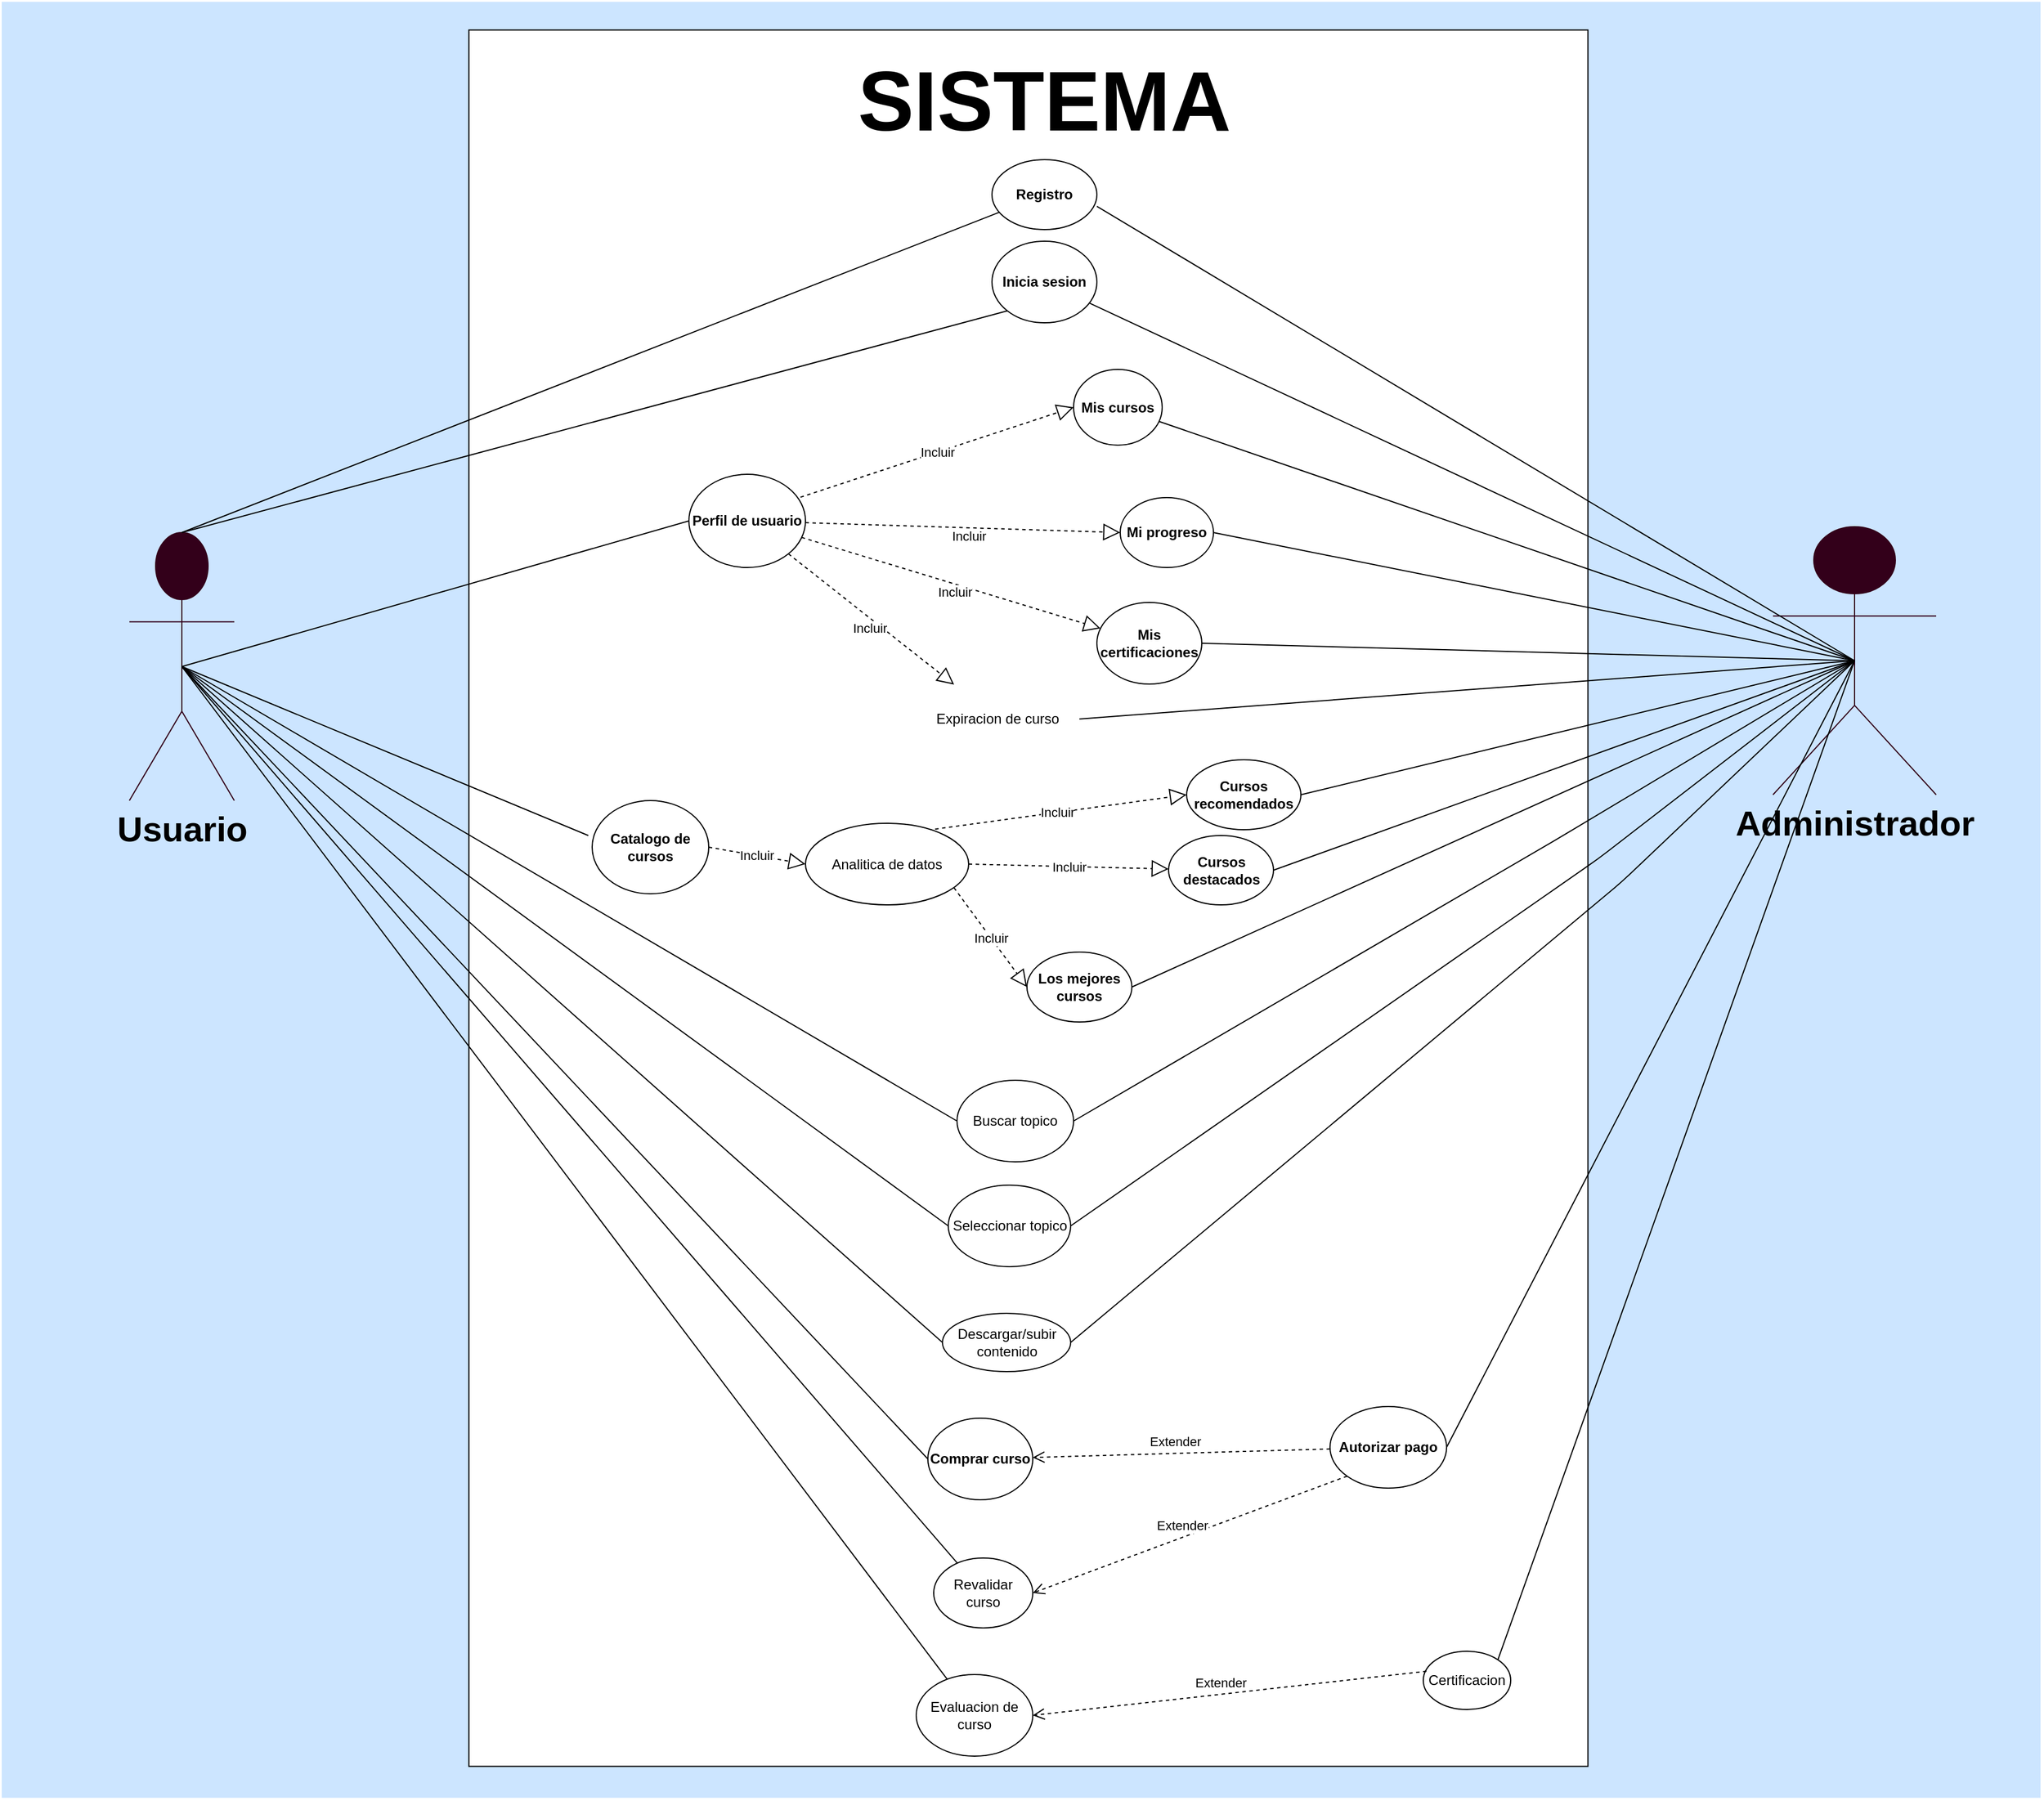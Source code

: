 <mxfile>
    <diagram id="hWGu5HXMCDJEKDJ21eBq" name="Page-1">
        <mxGraphModel dx="2854" dy="2201" grid="1" gridSize="10" guides="1" tooltips="1" connect="1" arrows="1" fold="1" page="1" pageScale="1" pageWidth="827" pageHeight="1169" math="0" shadow="0">
            <root>
                <mxCell id="0"/>
                <mxCell id="1" parent="0"/>
                <mxCell id="112" value="" style="rounded=0;whiteSpace=wrap;html=1;strokeColor=#FFFFFF;fillColor=#CCE5FF;rotation=90;" parent="1" vertex="1">
                    <mxGeometry x="-816.09" y="-199.83" width="1542.19" height="1750" as="geometry"/>
                </mxCell>
                <mxCell id="39" value="" style="rounded=0;whiteSpace=wrap;html=1;rotation=90;" parent="1" vertex="1">
                    <mxGeometry x="-783.75" y="193.75" width="1490" height="960" as="geometry"/>
                </mxCell>
                <mxCell id="40" value="&lt;b&gt;&lt;font style=&quot;font-size: 30px&quot;&gt;Usuario&lt;/font&gt;&lt;/b&gt;" style="shape=umlActor;verticalLabelPosition=bottom;verticalAlign=top;html=1;outlineConnect=0;strokeColor=#33001A;fillColor=#33001A;fontSize=30;" parent="1" vertex="1">
                    <mxGeometry x="-810" y="360" width="90" height="230" as="geometry"/>
                </mxCell>
                <mxCell id="41" value="&lt;b&gt;Registro&lt;/b&gt;" style="ellipse;whiteSpace=wrap;html=1;" parent="1" vertex="1">
                    <mxGeometry x="-70" y="40" width="90" height="60" as="geometry"/>
                </mxCell>
                <mxCell id="42" value="&lt;b&gt;Inicia sesion&lt;/b&gt;" style="ellipse;whiteSpace=wrap;html=1;" parent="1" vertex="1">
                    <mxGeometry x="-70" y="110" width="90" height="70" as="geometry"/>
                </mxCell>
                <mxCell id="43" value="&lt;b&gt;Catalogo de cursos&lt;/b&gt;" style="ellipse;whiteSpace=wrap;html=1;" parent="1" vertex="1">
                    <mxGeometry x="-413" y="590" width="100" height="80" as="geometry"/>
                </mxCell>
                <mxCell id="44" value="&lt;b&gt;Perfil de usuario&lt;/b&gt;" style="ellipse;whiteSpace=wrap;html=1;" parent="1" vertex="1">
                    <mxGeometry x="-330" y="310" width="100" height="80" as="geometry"/>
                </mxCell>
                <mxCell id="45" value="&lt;b&gt;Comprar curso&lt;span style=&quot;color: rgba(0 , 0 , 0 , 0) ; font-family: monospace ; font-size: 0px&quot;&gt;%3CmxGraphModel%3E%3Croot%3E%3CmxCell%20id%3D%220%22%2F%3E%3CmxCell%20id%3D%221%22%20parent%3D%220%22%2F%3E%3CmxCell%20id%3D%222%22%20value%3D%22Catalogo%20de%20cursos%22%20style%3D%22ellipse%3BwhiteSpace%3Dwrap%3Bhtml%3D1%3B%22%20vertex%3D%221%22%20parent%3D%221%22%3E%3CmxGeometry%20x%3D%22170%22%20y%3D%22290%22%20width%3D%22120%22%20height%3D%2280%22%20as%3D%22geometry%22%2F%3E%3C%2FmxCell%3E%3C%2Froot%3E%3C%2FmxGraphModel%3E&lt;/span&gt;&lt;/b&gt;" style="ellipse;whiteSpace=wrap;html=1;" parent="1" vertex="1">
                    <mxGeometry x="-125" y="1120" width="90" height="70" as="geometry"/>
                </mxCell>
                <mxCell id="46" value="&lt;b&gt;Los mejores cursos&lt;/b&gt;" style="ellipse;whiteSpace=wrap;html=1;" parent="1" vertex="1">
                    <mxGeometry x="-40" y="720" width="90" height="60" as="geometry"/>
                </mxCell>
                <mxCell id="47" value="&lt;b&gt;Cursos destacados&lt;/b&gt;" style="ellipse;whiteSpace=wrap;html=1;" parent="1" vertex="1">
                    <mxGeometry x="81.5" y="620" width="90" height="59.5" as="geometry"/>
                </mxCell>
                <mxCell id="48" value="&lt;b&gt;Cursos recomendados&lt;/b&gt;" style="ellipse;whiteSpace=wrap;html=1;" parent="1" vertex="1">
                    <mxGeometry x="97" y="555" width="98" height="60" as="geometry"/>
                </mxCell>
                <mxCell id="49" value="&lt;b&gt;Autorizar pago&lt;/b&gt;" style="ellipse;whiteSpace=wrap;html=1;" parent="1" vertex="1">
                    <mxGeometry x="220" y="1110" width="100" height="70" as="geometry"/>
                </mxCell>
                <mxCell id="50" value="" style="endArrow=none;html=1;exitX=0.5;exitY=0;exitDx=0;exitDy=0;exitPerimeter=0;" parent="1" source="40" target="41" edge="1">
                    <mxGeometry width="50" height="50" relative="1" as="geometry">
                        <mxPoint x="440" y="370" as="sourcePoint"/>
                        <mxPoint x="490" y="320" as="targetPoint"/>
                    </mxGeometry>
                </mxCell>
                <mxCell id="51" value="" style="endArrow=none;html=1;exitX=0.5;exitY=0;exitDx=0;exitDy=0;exitPerimeter=0;entryX=0;entryY=1;entryDx=0;entryDy=0;" parent="1" source="40" target="42" edge="1">
                    <mxGeometry width="50" height="50" relative="1" as="geometry">
                        <mxPoint x="95" y="280" as="sourcePoint"/>
                        <mxPoint x="166.727" y="98.744" as="targetPoint"/>
                    </mxGeometry>
                </mxCell>
                <mxCell id="52" value="" style="endArrow=none;html=1;entryX=0;entryY=0.5;entryDx=0;entryDy=0;exitX=0.5;exitY=0.5;exitDx=0;exitDy=0;exitPerimeter=0;" parent="1" source="40" target="45" edge="1">
                    <mxGeometry width="50" height="50" relative="1" as="geometry">
                        <mxPoint x="90" y="340" as="sourcePoint"/>
                        <mxPoint x="176.727" y="108.744" as="targetPoint"/>
                        <Array as="points"/>
                    </mxGeometry>
                </mxCell>
                <mxCell id="53" value="" style="endArrow=none;html=1;entryX=-0.033;entryY=0.375;entryDx=0;entryDy=0;entryPerimeter=0;exitX=0.5;exitY=0.5;exitDx=0;exitDy=0;exitPerimeter=0;" parent="1" source="40" target="43" edge="1">
                    <mxGeometry width="50" height="50" relative="1" as="geometry">
                        <mxPoint x="85" y="300" as="sourcePoint"/>
                        <mxPoint x="186.727" y="118.744" as="targetPoint"/>
                        <Array as="points"/>
                    </mxGeometry>
                </mxCell>
                <mxCell id="54" value="" style="endArrow=none;html=1;entryX=0;entryY=0.5;entryDx=0;entryDy=0;exitX=0.5;exitY=0.5;exitDx=0;exitDy=0;exitPerimeter=0;" parent="1" source="40" target="44" edge="1">
                    <mxGeometry width="50" height="50" relative="1" as="geometry">
                        <mxPoint x="-280" y="350" as="sourcePoint"/>
                        <mxPoint x="159.997" y="240.004" as="targetPoint"/>
                        <Array as="points"/>
                    </mxGeometry>
                </mxCell>
                <mxCell id="55" value="Extender" style="html=1;verticalAlign=bottom;endArrow=open;dashed=1;endSize=8;" parent="1" source="49" target="45" edge="1">
                    <mxGeometry x="0.046" y="-2" relative="1" as="geometry">
                        <mxPoint x="360" y="260" as="sourcePoint"/>
                        <mxPoint x="280" y="260" as="targetPoint"/>
                        <Array as="points"/>
                        <mxPoint y="1" as="offset"/>
                    </mxGeometry>
                </mxCell>
                <mxCell id="56" value="Incluir" style="endArrow=block;dashed=1;endFill=0;endSize=12;html=1;exitX=0.752;exitY=0.083;exitDx=0;exitDy=0;entryX=0;entryY=0.5;entryDx=0;entryDy=0;exitPerimeter=0;" parent="1" source="106" target="48" edge="1">
                    <mxGeometry width="160" relative="1" as="geometry">
                        <mxPoint x="270" y="420" as="sourcePoint"/>
                        <mxPoint x="390" y="330" as="targetPoint"/>
                        <Array as="points"/>
                    </mxGeometry>
                </mxCell>
                <mxCell id="57" value="Incluir" style="endArrow=block;dashed=1;endFill=0;endSize=12;html=1;exitX=1;exitY=0.5;exitDx=0;exitDy=0;" parent="1" source="106" target="47" edge="1">
                    <mxGeometry width="160" relative="1" as="geometry">
                        <mxPoint x="349.751" y="360.817" as="sourcePoint"/>
                        <mxPoint x="418.01" y="429.99" as="targetPoint"/>
                    </mxGeometry>
                </mxCell>
                <mxCell id="58" value="Incluir" style="endArrow=block;dashed=1;endFill=0;endSize=12;html=1;entryX=0;entryY=0.5;entryDx=0;entryDy=0;exitX=0.91;exitY=0.79;exitDx=0;exitDy=0;exitPerimeter=0;" parent="1" source="106" target="46" edge="1">
                    <mxGeometry width="160" relative="1" as="geometry">
                        <mxPoint x="340" y="390" as="sourcePoint"/>
                        <mxPoint x="418.01" y="420" as="targetPoint"/>
                    </mxGeometry>
                </mxCell>
                <mxCell id="59" value="&lt;b&gt;Mis certificaciones&lt;/b&gt;" style="ellipse;whiteSpace=wrap;html=1;" parent="1" vertex="1">
                    <mxGeometry x="20" y="420" width="90" height="70" as="geometry"/>
                </mxCell>
                <mxCell id="60" value="&lt;b&gt;Mi progreso&lt;/b&gt;" style="ellipse;whiteSpace=wrap;html=1;" parent="1" vertex="1">
                    <mxGeometry x="40" y="330" width="80" height="60" as="geometry"/>
                </mxCell>
                <mxCell id="61" value="&lt;b&gt;Mis cursos&lt;/b&gt;" style="ellipse;whiteSpace=wrap;html=1;" parent="1" vertex="1">
                    <mxGeometry y="220" width="76" height="65" as="geometry"/>
                </mxCell>
                <mxCell id="62" value="Incluir" style="endArrow=block;dashed=1;endFill=0;endSize=12;html=1;entryX=0;entryY=0.5;entryDx=0;entryDy=0;exitX=0.957;exitY=0.246;exitDx=0;exitDy=0;exitPerimeter=0;" parent="1" source="44" target="61" edge="1">
                    <mxGeometry width="160" relative="1" as="geometry">
                        <mxPoint x="299" y="494" as="sourcePoint"/>
                        <mxPoint x="380" y="520" as="targetPoint"/>
                        <Array as="points"/>
                    </mxGeometry>
                </mxCell>
                <mxCell id="63" value="Incluir" style="endArrow=block;dashed=1;endFill=0;endSize=12;html=1;entryX=0;entryY=0.5;entryDx=0;entryDy=0;" parent="1" source="44" target="60" edge="1">
                    <mxGeometry x="0.039" y="-7" width="160" relative="1" as="geometry">
                        <mxPoint x="250" y="640" as="sourcePoint"/>
                        <mxPoint x="331" y="666" as="targetPoint"/>
                        <mxPoint as="offset"/>
                    </mxGeometry>
                </mxCell>
                <mxCell id="64" value="Incluir" style="endArrow=block;dashed=1;endFill=0;endSize=12;html=1;" parent="1" source="44" target="59" edge="1">
                    <mxGeometry x="0.039" y="-7" width="160" relative="1" as="geometry">
                        <mxPoint x="210" y="650" as="sourcePoint"/>
                        <mxPoint x="314.645" y="731.716" as="targetPoint"/>
                        <mxPoint as="offset"/>
                    </mxGeometry>
                </mxCell>
                <mxCell id="65" value="&lt;font style=&quot;font-size: 72px&quot;&gt;&lt;b&gt;SISTEMA&lt;/b&gt;&lt;/font&gt;" style="text;html=1;strokeColor=none;fillColor=none;align=center;verticalAlign=middle;whiteSpace=wrap;rounded=0;" parent="1" vertex="1">
                    <mxGeometry x="-45" y="-20" width="40" height="20" as="geometry"/>
                </mxCell>
                <mxCell id="66" value="&lt;font style=&quot;font-size: 30px&quot;&gt;&lt;b&gt;Administrador&lt;/b&gt;&lt;/font&gt;" style="shape=umlActor;verticalLabelPosition=bottom;verticalAlign=top;html=1;outlineConnect=0;strokeColor=#33001A;fillColor=#33001A;fontSize=30;" parent="1" vertex="1">
                    <mxGeometry x="600" y="355" width="140" height="230" as="geometry"/>
                </mxCell>
                <mxCell id="67" value="" style="endArrow=none;html=1;exitX=1;exitY=0.667;exitDx=0;exitDy=0;exitPerimeter=0;entryX=0.5;entryY=0.5;entryDx=0;entryDy=0;entryPerimeter=0;" parent="1" source="41" target="66" edge="1">
                    <mxGeometry width="50" height="50" relative="1" as="geometry">
                        <mxPoint x="520" y="250" as="sourcePoint"/>
                        <mxPoint x="570" y="200" as="targetPoint"/>
                    </mxGeometry>
                </mxCell>
                <mxCell id="68" value="" style="endArrow=none;html=1;entryX=0.5;entryY=0.5;entryDx=0;entryDy=0;entryPerimeter=0;" parent="1" source="42" target="66" edge="1">
                    <mxGeometry width="50" height="50" relative="1" as="geometry">
                        <mxPoint x="470" y="284.13" as="sourcePoint"/>
                        <mxPoint x="680" y="415.878" as="targetPoint"/>
                    </mxGeometry>
                </mxCell>
                <mxCell id="69" value="" style="endArrow=none;html=1;exitX=1;exitY=0.5;exitDx=0;exitDy=0;entryX=0.5;entryY=0.5;entryDx=0;entryDy=0;entryPerimeter=0;" parent="1" source="49" target="66" edge="1">
                    <mxGeometry width="50" height="50" relative="1" as="geometry">
                        <mxPoint x="590" y="388.25" as="sourcePoint"/>
                        <mxPoint x="800" y="519.998" as="targetPoint"/>
                    </mxGeometry>
                </mxCell>
                <mxCell id="70" value="" style="endArrow=none;html=1;exitX=1;exitY=0.5;exitDx=0;exitDy=0;entryX=0.5;entryY=0.5;entryDx=0;entryDy=0;entryPerimeter=0;" parent="1" source="48" target="66" edge="1">
                    <mxGeometry width="50" height="50" relative="1" as="geometry">
                        <mxPoint x="570" y="498.25" as="sourcePoint"/>
                        <mxPoint x="780" y="629.998" as="targetPoint"/>
                        <Array as="points"/>
                    </mxGeometry>
                </mxCell>
                <mxCell id="71" value="" style="endArrow=none;html=1;exitX=1;exitY=0.5;exitDx=0;exitDy=0;entryX=0.5;entryY=0.5;entryDx=0;entryDy=0;entryPerimeter=0;" parent="1" source="47" target="66" edge="1">
                    <mxGeometry width="50" height="50" relative="1" as="geometry">
                        <mxPoint x="586" y="495" as="sourcePoint"/>
                        <mxPoint x="725" y="360" as="targetPoint"/>
                        <Array as="points"/>
                    </mxGeometry>
                </mxCell>
                <mxCell id="72" value="" style="endArrow=none;html=1;exitX=1;exitY=0.5;exitDx=0;exitDy=0;entryX=0.5;entryY=0.5;entryDx=0;entryDy=0;entryPerimeter=0;" parent="1" source="46" target="66" edge="1">
                    <mxGeometry width="50" height="50" relative="1" as="geometry">
                        <mxPoint x="590" y="605" as="sourcePoint"/>
                        <mxPoint x="775" y="430" as="targetPoint"/>
                        <Array as="points"/>
                    </mxGeometry>
                </mxCell>
                <mxCell id="73" value="" style="endArrow=none;html=1;entryX=0.5;entryY=0.5;entryDx=0;entryDy=0;entryPerimeter=0;" parent="1" source="61" target="66" edge="1">
                    <mxGeometry width="50" height="50" relative="1" as="geometry">
                        <mxPoint x="580" y="710" as="sourcePoint"/>
                        <mxPoint x="760" y="410" as="targetPoint"/>
                        <Array as="points"/>
                    </mxGeometry>
                </mxCell>
                <mxCell id="74" value="" style="endArrow=none;html=1;exitX=1;exitY=0.5;exitDx=0;exitDy=0;entryX=0.5;entryY=0.5;entryDx=0;entryDy=0;entryPerimeter=0;" parent="1" source="60" target="66" edge="1">
                    <mxGeometry width="50" height="50" relative="1" as="geometry">
                        <mxPoint x="515.7" y="808.03" as="sourcePoint"/>
                        <mxPoint x="775" y="430" as="targetPoint"/>
                        <Array as="points"/>
                    </mxGeometry>
                </mxCell>
                <mxCell id="75" value="" style="endArrow=none;html=1;exitX=1;exitY=0.5;exitDx=0;exitDy=0;entryX=0.5;entryY=0.5;entryDx=0;entryDy=0;entryPerimeter=0;" parent="1" source="59" target="66" edge="1">
                    <mxGeometry width="50" height="50" relative="1" as="geometry">
                        <mxPoint x="396.6" y="820.974" as="sourcePoint"/>
                        <mxPoint x="775" y="430" as="targetPoint"/>
                        <Array as="points"/>
                    </mxGeometry>
                </mxCell>
                <mxCell id="78" value="Expiracion de curso" style="ellipse;whiteSpace=wrap;html=1;strokeColor=#FFFFFF;" parent="1" vertex="1">
                    <mxGeometry x="-135" y="485" width="140" height="70" as="geometry"/>
                </mxCell>
                <mxCell id="79" value="Incluir" style="endArrow=block;dashed=1;endFill=0;endSize=12;html=1;exitX=1;exitY=1;exitDx=0;exitDy=0;" parent="1" source="44" target="78" edge="1">
                    <mxGeometry x="0.039" y="-7" width="160" relative="1" as="geometry">
                        <mxPoint x="-110" y="750" as="sourcePoint"/>
                        <mxPoint x="-61.443" y="916.022" as="targetPoint"/>
                        <mxPoint as="offset"/>
                    </mxGeometry>
                </mxCell>
                <mxCell id="81" value="Revalidar curso" style="ellipse;whiteSpace=wrap;html=1;strokeColor=#000000;" parent="1" vertex="1">
                    <mxGeometry x="-120" y="1240" width="85" height="60" as="geometry"/>
                </mxCell>
                <mxCell id="82" value="Extender" style="html=1;verticalAlign=bottom;endArrow=open;dashed=1;endSize=8;entryX=1;entryY=0.5;entryDx=0;entryDy=0;exitX=0;exitY=1;exitDx=0;exitDy=0;" parent="1" source="49" target="81" edge="1">
                    <mxGeometry x="0.046" y="-2" relative="1" as="geometry">
                        <mxPoint x="205.746" y="624.437" as="sourcePoint"/>
                        <mxPoint x="0.004" y="545.0" as="targetPoint"/>
                        <Array as="points"/>
                        <mxPoint y="1" as="offset"/>
                    </mxGeometry>
                </mxCell>
                <mxCell id="83" value="" style="endArrow=none;html=1;exitX=0.5;exitY=0.5;exitDx=0;exitDy=0;exitPerimeter=0;" parent="1" source="40" target="81" edge="1">
                    <mxGeometry width="50" height="50" relative="1" as="geometry">
                        <mxPoint x="-565" y="495" as="sourcePoint"/>
                        <mxPoint x="-112.7" y="720" as="targetPoint"/>
                        <Array as="points"/>
                    </mxGeometry>
                </mxCell>
                <mxCell id="84" value="Evaluacion de curso" style="ellipse;whiteSpace=wrap;html=1;strokeColor=#000000;" parent="1" vertex="1">
                    <mxGeometry x="-135" y="1340" width="100" height="70" as="geometry"/>
                </mxCell>
                <mxCell id="85" value="Certificacion" style="ellipse;whiteSpace=wrap;html=1;strokeColor=#000000;" parent="1" vertex="1">
                    <mxGeometry x="300" y="1320" width="75" height="50" as="geometry"/>
                </mxCell>
                <mxCell id="86" value="Extender" style="html=1;verticalAlign=bottom;endArrow=open;dashed=1;endSize=8;entryX=1;entryY=0.5;entryDx=0;entryDy=0;exitX=0.037;exitY=0.343;exitDx=0;exitDy=0;exitPerimeter=0;" parent="1" source="85" target="84" edge="1">
                    <mxGeometry x="0.046" y="-2" relative="1" as="geometry">
                        <mxPoint x="146.5" y="730" as="sourcePoint"/>
                        <mxPoint x="-36.5" y="710" as="targetPoint"/>
                        <Array as="points"/>
                        <mxPoint y="1" as="offset"/>
                    </mxGeometry>
                </mxCell>
                <mxCell id="87" value="" style="endArrow=none;html=1;exitX=0.5;exitY=0.5;exitDx=0;exitDy=0;exitPerimeter=0;" parent="1" source="40" target="84" edge="1">
                    <mxGeometry width="50" height="50" relative="1" as="geometry">
                        <mxPoint x="-565" y="495" as="sourcePoint"/>
                        <mxPoint x="-112.7" y="890" as="targetPoint"/>
                        <Array as="points"/>
                    </mxGeometry>
                </mxCell>
                <mxCell id="91" value="Buscar topico" style="ellipse;whiteSpace=wrap;html=1;strokeColor=#000000;" parent="1" vertex="1">
                    <mxGeometry x="-100" y="830" width="100" height="70" as="geometry"/>
                </mxCell>
                <mxCell id="92" value="Seleccionar topico" style="ellipse;whiteSpace=wrap;html=1;strokeColor=#000000;" parent="1" vertex="1">
                    <mxGeometry x="-107.5" y="920" width="105" height="70" as="geometry"/>
                </mxCell>
                <mxCell id="94" value="Descargar/subir contenido" style="ellipse;whiteSpace=wrap;html=1;strokeColor=#000000;" parent="1" vertex="1">
                    <mxGeometry x="-112.5" y="1030" width="110" height="50" as="geometry"/>
                </mxCell>
                <mxCell id="95" style="edgeStyle=orthogonalEdgeStyle;rounded=0;orthogonalLoop=1;jettySize=auto;html=1;exitX=0.5;exitY=1;exitDx=0;exitDy=0;" parent="1" source="91" target="91" edge="1">
                    <mxGeometry relative="1" as="geometry"/>
                </mxCell>
                <mxCell id="97" value="" style="endArrow=none;html=1;entryX=0;entryY=0.5;entryDx=0;entryDy=0;exitX=0.5;exitY=0.5;exitDx=0;exitDy=0;exitPerimeter=0;" parent="1" source="40" target="94" edge="1">
                    <mxGeometry width="50" height="50" relative="1" as="geometry">
                        <mxPoint x="-565" y="495" as="sourcePoint"/>
                        <mxPoint x="-100.0" y="1055" as="targetPoint"/>
                        <Array as="points"/>
                    </mxGeometry>
                </mxCell>
                <mxCell id="98" value="" style="endArrow=none;html=1;entryX=0;entryY=0.5;entryDx=0;entryDy=0;exitX=0.5;exitY=0.5;exitDx=0;exitDy=0;exitPerimeter=0;" parent="1" source="40" target="92" edge="1">
                    <mxGeometry width="50" height="50" relative="1" as="geometry">
                        <mxPoint x="-565" y="495" as="sourcePoint"/>
                        <mxPoint x="-135.0" y="900" as="targetPoint"/>
                        <Array as="points"/>
                    </mxGeometry>
                </mxCell>
                <mxCell id="99" value="" style="endArrow=none;html=1;entryX=0;entryY=0.5;entryDx=0;entryDy=0;exitX=0.5;exitY=0.5;exitDx=0;exitDy=0;exitPerimeter=0;" parent="1" source="40" target="91" edge="1">
                    <mxGeometry width="50" height="50" relative="1" as="geometry">
                        <mxPoint x="-555" y="505" as="sourcePoint"/>
                        <mxPoint x="-135.0" y="785" as="targetPoint"/>
                        <Array as="points"/>
                    </mxGeometry>
                </mxCell>
                <mxCell id="101" value="" style="endArrow=none;html=1;exitX=1;exitY=0.5;exitDx=0;exitDy=0;entryX=0.5;entryY=0.5;entryDx=0;entryDy=0;entryPerimeter=0;" parent="1" source="78" target="66" edge="1">
                    <mxGeometry width="50" height="50" relative="1" as="geometry">
                        <mxPoint x="145" y="430" as="sourcePoint"/>
                        <mxPoint x="775.0" y="430" as="targetPoint"/>
                        <Array as="points"/>
                    </mxGeometry>
                </mxCell>
                <mxCell id="103" value="" style="endArrow=none;html=1;exitX=1;exitY=0.5;exitDx=0;exitDy=0;entryX=0.5;entryY=0.5;entryDx=0;entryDy=0;entryPerimeter=0;" parent="1" source="91" target="66" edge="1">
                    <mxGeometry width="50" height="50" relative="1" as="geometry">
                        <mxPoint x="218" y="650" as="sourcePoint"/>
                        <mxPoint x="775.0" y="430" as="targetPoint"/>
                        <Array as="points">
                            <mxPoint x="420" y="620"/>
                        </Array>
                    </mxGeometry>
                </mxCell>
                <mxCell id="104" value="" style="endArrow=none;html=1;entryX=0.5;entryY=0.5;entryDx=0;entryDy=0;entryPerimeter=0;exitX=1;exitY=0.5;exitDx=0;exitDy=0;" parent="1" source="92" target="66" edge="1">
                    <mxGeometry width="50" height="50" relative="1" as="geometry">
                        <mxPoint x="10" y="755" as="sourcePoint"/>
                        <mxPoint x="775.0" y="430" as="targetPoint"/>
                        <Array as="points">
                            <mxPoint x="450" y="640"/>
                        </Array>
                    </mxGeometry>
                </mxCell>
                <mxCell id="105" value="" style="endArrow=none;html=1;entryX=0.5;entryY=0.5;entryDx=0;entryDy=0;entryPerimeter=0;exitX=1;exitY=0.5;exitDx=0;exitDy=0;" parent="1" source="94" target="66" edge="1">
                    <mxGeometry width="50" height="50" relative="1" as="geometry">
                        <mxPoint x="5.0" y="845" as="sourcePoint"/>
                        <mxPoint x="775.0" y="430" as="targetPoint"/>
                        <Array as="points">
                            <mxPoint x="470" y="660"/>
                        </Array>
                    </mxGeometry>
                </mxCell>
                <mxCell id="106" value="Analitica de datos" style="ellipse;whiteSpace=wrap;html=1;strokeColor=#000000;" parent="1" vertex="1">
                    <mxGeometry x="-230" y="609.5" width="140" height="70" as="geometry"/>
                </mxCell>
                <mxCell id="107" value="Incluir" style="endArrow=block;dashed=1;endFill=0;endSize=12;html=1;exitX=1;exitY=0.5;exitDx=0;exitDy=0;entryX=0;entryY=0.5;entryDx=0;entryDy=0;" parent="1" source="43" target="106" edge="1">
                    <mxGeometry width="160" relative="1" as="geometry">
                        <mxPoint x="-254.72" y="555.81" as="sourcePoint"/>
                        <mxPoint x="-135.0" y="520" as="targetPoint"/>
                        <Array as="points"/>
                    </mxGeometry>
                </mxCell>
                <mxCell id="111" value="" style="endArrow=none;html=1;exitX=1;exitY=0;exitDx=0;exitDy=0;entryX=0.5;entryY=0.5;entryDx=0;entryDy=0;entryPerimeter=0;" parent="1" source="85" target="66" edge="1">
                    <mxGeometry width="50" height="50" relative="1" as="geometry">
                        <mxPoint x="240" y="1055" as="sourcePoint"/>
                        <mxPoint x="680" y="480" as="targetPoint"/>
                    </mxGeometry>
                </mxCell>
            </root>
        </mxGraphModel>
    </diagram>
</mxfile>